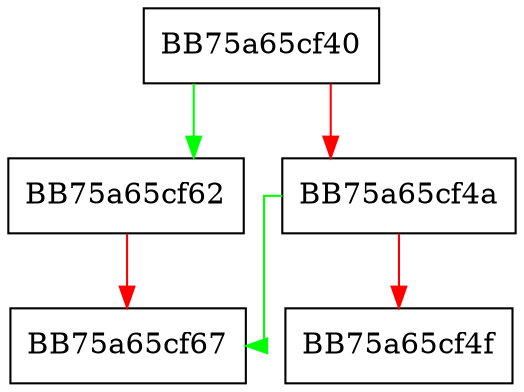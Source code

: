 digraph getByte {
  node [shape="box"];
  graph [splines=ortho];
  BB75a65cf40 -> BB75a65cf62 [color="green"];
  BB75a65cf40 -> BB75a65cf4a [color="red"];
  BB75a65cf4a -> BB75a65cf67 [color="green"];
  BB75a65cf4a -> BB75a65cf4f [color="red"];
  BB75a65cf62 -> BB75a65cf67 [color="red"];
}